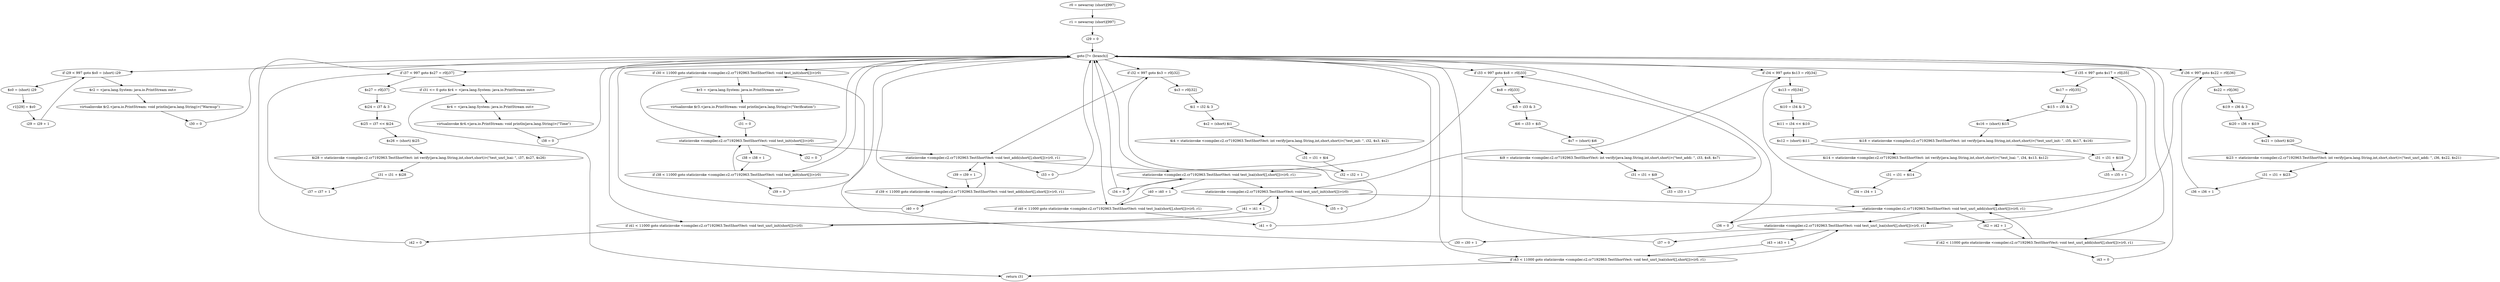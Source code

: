digraph "unitGraph" {
    "r0 = newarray (short)[997]"
    "r1 = newarray (short)[997]"
    "i29 = 0"
    "goto [?= (branch)]"
    "$s0 = (short) i29"
    "r1[i29] = $s0"
    "i29 = i29 + 1"
    "if i29 < 997 goto $s0 = (short) i29"
    "$r2 = <java.lang.System: java.io.PrintStream out>"
    "virtualinvoke $r2.<java.io.PrintStream: void println(java.lang.String)>(\"Warmup\")"
    "i30 = 0"
    "staticinvoke <compiler.c2.cr7192963.TestShortVect: void test_init(short[])>(r0)"
    "staticinvoke <compiler.c2.cr7192963.TestShortVect: void test_addi(short[],short[])>(r0, r1)"
    "staticinvoke <compiler.c2.cr7192963.TestShortVect: void test_lsai(short[],short[])>(r0, r1)"
    "staticinvoke <compiler.c2.cr7192963.TestShortVect: void test_unrl_init(short[])>(r0)"
    "staticinvoke <compiler.c2.cr7192963.TestShortVect: void test_unrl_addi(short[],short[])>(r0, r1)"
    "staticinvoke <compiler.c2.cr7192963.TestShortVect: void test_unrl_lsai(short[],short[])>(r0, r1)"
    "i30 = i30 + 1"
    "if i30 < 11000 goto staticinvoke <compiler.c2.cr7192963.TestShortVect: void test_init(short[])>(r0)"
    "$r3 = <java.lang.System: java.io.PrintStream out>"
    "virtualinvoke $r3.<java.io.PrintStream: void println(java.lang.String)>(\"Verification\")"
    "i31 = 0"
    "i32 = 0"
    "$s3 = r0[i32]"
    "$i1 = i32 & 3"
    "$s2 = (short) $i1"
    "$i4 = staticinvoke <compiler.c2.cr7192963.TestShortVect: int verify(java.lang.String,int,short,short)>(\"test_init: \", i32, $s3, $s2)"
    "i31 = i31 + $i4"
    "i32 = i32 + 1"
    "if i32 < 997 goto $s3 = r0[i32]"
    "i33 = 0"
    "$s8 = r0[i33]"
    "$i5 = i33 & 3"
    "$i6 = i33 + $i5"
    "$s7 = (short) $i6"
    "$i9 = staticinvoke <compiler.c2.cr7192963.TestShortVect: int verify(java.lang.String,int,short,short)>(\"test_addi: \", i33, $s8, $s7)"
    "i31 = i31 + $i9"
    "i33 = i33 + 1"
    "if i33 < 997 goto $s8 = r0[i33]"
    "i34 = 0"
    "$s13 = r0[i34]"
    "$i10 = i34 & 3"
    "$i11 = i34 << $i10"
    "$s12 = (short) $i11"
    "$i14 = staticinvoke <compiler.c2.cr7192963.TestShortVect: int verify(java.lang.String,int,short,short)>(\"test_lsai: \", i34, $s13, $s12)"
    "i31 = i31 + $i14"
    "i34 = i34 + 1"
    "if i34 < 997 goto $s13 = r0[i34]"
    "i35 = 0"
    "$s17 = r0[i35]"
    "$i15 = i35 & 3"
    "$s16 = (short) $i15"
    "$i18 = staticinvoke <compiler.c2.cr7192963.TestShortVect: int verify(java.lang.String,int,short,short)>(\"test_unrl_init: \", i35, $s17, $s16)"
    "i31 = i31 + $i18"
    "i35 = i35 + 1"
    "if i35 < 997 goto $s17 = r0[i35]"
    "i36 = 0"
    "$s22 = r0[i36]"
    "$i19 = i36 & 3"
    "$i20 = i36 + $i19"
    "$s21 = (short) $i20"
    "$i23 = staticinvoke <compiler.c2.cr7192963.TestShortVect: int verify(java.lang.String,int,short,short)>(\"test_unrl_addi: \", i36, $s22, $s21)"
    "i31 = i31 + $i23"
    "i36 = i36 + 1"
    "if i36 < 997 goto $s22 = r0[i36]"
    "i37 = 0"
    "$s27 = r0[i37]"
    "$i24 = i37 & 3"
    "$i25 = i37 << $i24"
    "$s26 = (short) $i25"
    "$i28 = staticinvoke <compiler.c2.cr7192963.TestShortVect: int verify(java.lang.String,int,short,short)>(\"test_unrl_lsai: \", i37, $s27, $s26)"
    "i31 = i31 + $i28"
    "i37 = i37 + 1"
    "if i37 < 997 goto $s27 = r0[i37]"
    "if i31 <= 0 goto $r4 = <java.lang.System: java.io.PrintStream out>"
    "return i31"
    "$r4 = <java.lang.System: java.io.PrintStream out>"
    "virtualinvoke $r4.<java.io.PrintStream: void println(java.lang.String)>(\"Time\")"
    "i38 = 0"
    "i38 = i38 + 1"
    "if i38 < 11000 goto staticinvoke <compiler.c2.cr7192963.TestShortVect: void test_init(short[])>(r0)"
    "i39 = 0"
    "i39 = i39 + 1"
    "if i39 < 11000 goto staticinvoke <compiler.c2.cr7192963.TestShortVect: void test_addi(short[],short[])>(r0, r1)"
    "i40 = 0"
    "i40 = i40 + 1"
    "if i40 < 11000 goto staticinvoke <compiler.c2.cr7192963.TestShortVect: void test_lsai(short[],short[])>(r0, r1)"
    "i41 = 0"
    "i41 = i41 + 1"
    "if i41 < 11000 goto staticinvoke <compiler.c2.cr7192963.TestShortVect: void test_unrl_init(short[])>(r0)"
    "i42 = 0"
    "i42 = i42 + 1"
    "if i42 < 11000 goto staticinvoke <compiler.c2.cr7192963.TestShortVect: void test_unrl_addi(short[],short[])>(r0, r1)"
    "i43 = 0"
    "i43 = i43 + 1"
    "if i43 < 11000 goto staticinvoke <compiler.c2.cr7192963.TestShortVect: void test_unrl_lsai(short[],short[])>(r0, r1)"
    "r0 = newarray (short)[997]"->"r1 = newarray (short)[997]";
    "r1 = newarray (short)[997]"->"i29 = 0";
    "i29 = 0"->"goto [?= (branch)]";
    "goto [?= (branch)]"->"if i29 < 997 goto $s0 = (short) i29";
    "$s0 = (short) i29"->"r1[i29] = $s0";
    "r1[i29] = $s0"->"i29 = i29 + 1";
    "i29 = i29 + 1"->"if i29 < 997 goto $s0 = (short) i29";
    "if i29 < 997 goto $s0 = (short) i29"->"$r2 = <java.lang.System: java.io.PrintStream out>";
    "if i29 < 997 goto $s0 = (short) i29"->"$s0 = (short) i29";
    "$r2 = <java.lang.System: java.io.PrintStream out>"->"virtualinvoke $r2.<java.io.PrintStream: void println(java.lang.String)>(\"Warmup\")";
    "virtualinvoke $r2.<java.io.PrintStream: void println(java.lang.String)>(\"Warmup\")"->"i30 = 0";
    "i30 = 0"->"goto [?= (branch)]";
    "goto [?= (branch)]"->"if i30 < 11000 goto staticinvoke <compiler.c2.cr7192963.TestShortVect: void test_init(short[])>(r0)";
    "staticinvoke <compiler.c2.cr7192963.TestShortVect: void test_init(short[])>(r0)"->"staticinvoke <compiler.c2.cr7192963.TestShortVect: void test_addi(short[],short[])>(r0, r1)";
    "staticinvoke <compiler.c2.cr7192963.TestShortVect: void test_addi(short[],short[])>(r0, r1)"->"staticinvoke <compiler.c2.cr7192963.TestShortVect: void test_lsai(short[],short[])>(r0, r1)";
    "staticinvoke <compiler.c2.cr7192963.TestShortVect: void test_lsai(short[],short[])>(r0, r1)"->"staticinvoke <compiler.c2.cr7192963.TestShortVect: void test_unrl_init(short[])>(r0)";
    "staticinvoke <compiler.c2.cr7192963.TestShortVect: void test_unrl_init(short[])>(r0)"->"staticinvoke <compiler.c2.cr7192963.TestShortVect: void test_unrl_addi(short[],short[])>(r0, r1)";
    "staticinvoke <compiler.c2.cr7192963.TestShortVect: void test_unrl_addi(short[],short[])>(r0, r1)"->"staticinvoke <compiler.c2.cr7192963.TestShortVect: void test_unrl_lsai(short[],short[])>(r0, r1)";
    "staticinvoke <compiler.c2.cr7192963.TestShortVect: void test_unrl_lsai(short[],short[])>(r0, r1)"->"i30 = i30 + 1";
    "i30 = i30 + 1"->"if i30 < 11000 goto staticinvoke <compiler.c2.cr7192963.TestShortVect: void test_init(short[])>(r0)";
    "if i30 < 11000 goto staticinvoke <compiler.c2.cr7192963.TestShortVect: void test_init(short[])>(r0)"->"$r3 = <java.lang.System: java.io.PrintStream out>";
    "if i30 < 11000 goto staticinvoke <compiler.c2.cr7192963.TestShortVect: void test_init(short[])>(r0)"->"staticinvoke <compiler.c2.cr7192963.TestShortVect: void test_init(short[])>(r0)";
    "$r3 = <java.lang.System: java.io.PrintStream out>"->"virtualinvoke $r3.<java.io.PrintStream: void println(java.lang.String)>(\"Verification\")";
    "virtualinvoke $r3.<java.io.PrintStream: void println(java.lang.String)>(\"Verification\")"->"i31 = 0";
    "i31 = 0"->"staticinvoke <compiler.c2.cr7192963.TestShortVect: void test_init(short[])>(r0)";
    "staticinvoke <compiler.c2.cr7192963.TestShortVect: void test_init(short[])>(r0)"->"i32 = 0";
    "i32 = 0"->"goto [?= (branch)]";
    "goto [?= (branch)]"->"if i32 < 997 goto $s3 = r0[i32]";
    "$s3 = r0[i32]"->"$i1 = i32 & 3";
    "$i1 = i32 & 3"->"$s2 = (short) $i1";
    "$s2 = (short) $i1"->"$i4 = staticinvoke <compiler.c2.cr7192963.TestShortVect: int verify(java.lang.String,int,short,short)>(\"test_init: \", i32, $s3, $s2)";
    "$i4 = staticinvoke <compiler.c2.cr7192963.TestShortVect: int verify(java.lang.String,int,short,short)>(\"test_init: \", i32, $s3, $s2)"->"i31 = i31 + $i4";
    "i31 = i31 + $i4"->"i32 = i32 + 1";
    "i32 = i32 + 1"->"if i32 < 997 goto $s3 = r0[i32]";
    "if i32 < 997 goto $s3 = r0[i32]"->"staticinvoke <compiler.c2.cr7192963.TestShortVect: void test_addi(short[],short[])>(r0, r1)";
    "if i32 < 997 goto $s3 = r0[i32]"->"$s3 = r0[i32]";
    "staticinvoke <compiler.c2.cr7192963.TestShortVect: void test_addi(short[],short[])>(r0, r1)"->"i33 = 0";
    "i33 = 0"->"goto [?= (branch)]";
    "goto [?= (branch)]"->"if i33 < 997 goto $s8 = r0[i33]";
    "$s8 = r0[i33]"->"$i5 = i33 & 3";
    "$i5 = i33 & 3"->"$i6 = i33 + $i5";
    "$i6 = i33 + $i5"->"$s7 = (short) $i6";
    "$s7 = (short) $i6"->"$i9 = staticinvoke <compiler.c2.cr7192963.TestShortVect: int verify(java.lang.String,int,short,short)>(\"test_addi: \", i33, $s8, $s7)";
    "$i9 = staticinvoke <compiler.c2.cr7192963.TestShortVect: int verify(java.lang.String,int,short,short)>(\"test_addi: \", i33, $s8, $s7)"->"i31 = i31 + $i9";
    "i31 = i31 + $i9"->"i33 = i33 + 1";
    "i33 = i33 + 1"->"if i33 < 997 goto $s8 = r0[i33]";
    "if i33 < 997 goto $s8 = r0[i33]"->"staticinvoke <compiler.c2.cr7192963.TestShortVect: void test_lsai(short[],short[])>(r0, r1)";
    "if i33 < 997 goto $s8 = r0[i33]"->"$s8 = r0[i33]";
    "staticinvoke <compiler.c2.cr7192963.TestShortVect: void test_lsai(short[],short[])>(r0, r1)"->"i34 = 0";
    "i34 = 0"->"goto [?= (branch)]";
    "goto [?= (branch)]"->"if i34 < 997 goto $s13 = r0[i34]";
    "$s13 = r0[i34]"->"$i10 = i34 & 3";
    "$i10 = i34 & 3"->"$i11 = i34 << $i10";
    "$i11 = i34 << $i10"->"$s12 = (short) $i11";
    "$s12 = (short) $i11"->"$i14 = staticinvoke <compiler.c2.cr7192963.TestShortVect: int verify(java.lang.String,int,short,short)>(\"test_lsai: \", i34, $s13, $s12)";
    "$i14 = staticinvoke <compiler.c2.cr7192963.TestShortVect: int verify(java.lang.String,int,short,short)>(\"test_lsai: \", i34, $s13, $s12)"->"i31 = i31 + $i14";
    "i31 = i31 + $i14"->"i34 = i34 + 1";
    "i34 = i34 + 1"->"if i34 < 997 goto $s13 = r0[i34]";
    "if i34 < 997 goto $s13 = r0[i34]"->"staticinvoke <compiler.c2.cr7192963.TestShortVect: void test_unrl_init(short[])>(r0)";
    "if i34 < 997 goto $s13 = r0[i34]"->"$s13 = r0[i34]";
    "staticinvoke <compiler.c2.cr7192963.TestShortVect: void test_unrl_init(short[])>(r0)"->"i35 = 0";
    "i35 = 0"->"goto [?= (branch)]";
    "goto [?= (branch)]"->"if i35 < 997 goto $s17 = r0[i35]";
    "$s17 = r0[i35]"->"$i15 = i35 & 3";
    "$i15 = i35 & 3"->"$s16 = (short) $i15";
    "$s16 = (short) $i15"->"$i18 = staticinvoke <compiler.c2.cr7192963.TestShortVect: int verify(java.lang.String,int,short,short)>(\"test_unrl_init: \", i35, $s17, $s16)";
    "$i18 = staticinvoke <compiler.c2.cr7192963.TestShortVect: int verify(java.lang.String,int,short,short)>(\"test_unrl_init: \", i35, $s17, $s16)"->"i31 = i31 + $i18";
    "i31 = i31 + $i18"->"i35 = i35 + 1";
    "i35 = i35 + 1"->"if i35 < 997 goto $s17 = r0[i35]";
    "if i35 < 997 goto $s17 = r0[i35]"->"staticinvoke <compiler.c2.cr7192963.TestShortVect: void test_unrl_addi(short[],short[])>(r0, r1)";
    "if i35 < 997 goto $s17 = r0[i35]"->"$s17 = r0[i35]";
    "staticinvoke <compiler.c2.cr7192963.TestShortVect: void test_unrl_addi(short[],short[])>(r0, r1)"->"i36 = 0";
    "i36 = 0"->"goto [?= (branch)]";
    "goto [?= (branch)]"->"if i36 < 997 goto $s22 = r0[i36]";
    "$s22 = r0[i36]"->"$i19 = i36 & 3";
    "$i19 = i36 & 3"->"$i20 = i36 + $i19";
    "$i20 = i36 + $i19"->"$s21 = (short) $i20";
    "$s21 = (short) $i20"->"$i23 = staticinvoke <compiler.c2.cr7192963.TestShortVect: int verify(java.lang.String,int,short,short)>(\"test_unrl_addi: \", i36, $s22, $s21)";
    "$i23 = staticinvoke <compiler.c2.cr7192963.TestShortVect: int verify(java.lang.String,int,short,short)>(\"test_unrl_addi: \", i36, $s22, $s21)"->"i31 = i31 + $i23";
    "i31 = i31 + $i23"->"i36 = i36 + 1";
    "i36 = i36 + 1"->"if i36 < 997 goto $s22 = r0[i36]";
    "if i36 < 997 goto $s22 = r0[i36]"->"staticinvoke <compiler.c2.cr7192963.TestShortVect: void test_unrl_lsai(short[],short[])>(r0, r1)";
    "if i36 < 997 goto $s22 = r0[i36]"->"$s22 = r0[i36]";
    "staticinvoke <compiler.c2.cr7192963.TestShortVect: void test_unrl_lsai(short[],short[])>(r0, r1)"->"i37 = 0";
    "i37 = 0"->"goto [?= (branch)]";
    "goto [?= (branch)]"->"if i37 < 997 goto $s27 = r0[i37]";
    "$s27 = r0[i37]"->"$i24 = i37 & 3";
    "$i24 = i37 & 3"->"$i25 = i37 << $i24";
    "$i25 = i37 << $i24"->"$s26 = (short) $i25";
    "$s26 = (short) $i25"->"$i28 = staticinvoke <compiler.c2.cr7192963.TestShortVect: int verify(java.lang.String,int,short,short)>(\"test_unrl_lsai: \", i37, $s27, $s26)";
    "$i28 = staticinvoke <compiler.c2.cr7192963.TestShortVect: int verify(java.lang.String,int,short,short)>(\"test_unrl_lsai: \", i37, $s27, $s26)"->"i31 = i31 + $i28";
    "i31 = i31 + $i28"->"i37 = i37 + 1";
    "i37 = i37 + 1"->"if i37 < 997 goto $s27 = r0[i37]";
    "if i37 < 997 goto $s27 = r0[i37]"->"if i31 <= 0 goto $r4 = <java.lang.System: java.io.PrintStream out>";
    "if i37 < 997 goto $s27 = r0[i37]"->"$s27 = r0[i37]";
    "if i31 <= 0 goto $r4 = <java.lang.System: java.io.PrintStream out>"->"return i31";
    "if i31 <= 0 goto $r4 = <java.lang.System: java.io.PrintStream out>"->"$r4 = <java.lang.System: java.io.PrintStream out>";
    "$r4 = <java.lang.System: java.io.PrintStream out>"->"virtualinvoke $r4.<java.io.PrintStream: void println(java.lang.String)>(\"Time\")";
    "virtualinvoke $r4.<java.io.PrintStream: void println(java.lang.String)>(\"Time\")"->"i38 = 0";
    "i38 = 0"->"goto [?= (branch)]";
    "goto [?= (branch)]"->"if i38 < 11000 goto staticinvoke <compiler.c2.cr7192963.TestShortVect: void test_init(short[])>(r0)";
    "staticinvoke <compiler.c2.cr7192963.TestShortVect: void test_init(short[])>(r0)"->"i38 = i38 + 1";
    "i38 = i38 + 1"->"if i38 < 11000 goto staticinvoke <compiler.c2.cr7192963.TestShortVect: void test_init(short[])>(r0)";
    "if i38 < 11000 goto staticinvoke <compiler.c2.cr7192963.TestShortVect: void test_init(short[])>(r0)"->"i39 = 0";
    "if i38 < 11000 goto staticinvoke <compiler.c2.cr7192963.TestShortVect: void test_init(short[])>(r0)"->"staticinvoke <compiler.c2.cr7192963.TestShortVect: void test_init(short[])>(r0)";
    "i39 = 0"->"goto [?= (branch)]";
    "goto [?= (branch)]"->"if i39 < 11000 goto staticinvoke <compiler.c2.cr7192963.TestShortVect: void test_addi(short[],short[])>(r0, r1)";
    "staticinvoke <compiler.c2.cr7192963.TestShortVect: void test_addi(short[],short[])>(r0, r1)"->"i39 = i39 + 1";
    "i39 = i39 + 1"->"if i39 < 11000 goto staticinvoke <compiler.c2.cr7192963.TestShortVect: void test_addi(short[],short[])>(r0, r1)";
    "if i39 < 11000 goto staticinvoke <compiler.c2.cr7192963.TestShortVect: void test_addi(short[],short[])>(r0, r1)"->"i40 = 0";
    "if i39 < 11000 goto staticinvoke <compiler.c2.cr7192963.TestShortVect: void test_addi(short[],short[])>(r0, r1)"->"staticinvoke <compiler.c2.cr7192963.TestShortVect: void test_addi(short[],short[])>(r0, r1)";
    "i40 = 0"->"goto [?= (branch)]";
    "goto [?= (branch)]"->"if i40 < 11000 goto staticinvoke <compiler.c2.cr7192963.TestShortVect: void test_lsai(short[],short[])>(r0, r1)";
    "staticinvoke <compiler.c2.cr7192963.TestShortVect: void test_lsai(short[],short[])>(r0, r1)"->"i40 = i40 + 1";
    "i40 = i40 + 1"->"if i40 < 11000 goto staticinvoke <compiler.c2.cr7192963.TestShortVect: void test_lsai(short[],short[])>(r0, r1)";
    "if i40 < 11000 goto staticinvoke <compiler.c2.cr7192963.TestShortVect: void test_lsai(short[],short[])>(r0, r1)"->"i41 = 0";
    "if i40 < 11000 goto staticinvoke <compiler.c2.cr7192963.TestShortVect: void test_lsai(short[],short[])>(r0, r1)"->"staticinvoke <compiler.c2.cr7192963.TestShortVect: void test_lsai(short[],short[])>(r0, r1)";
    "i41 = 0"->"goto [?= (branch)]";
    "goto [?= (branch)]"->"if i41 < 11000 goto staticinvoke <compiler.c2.cr7192963.TestShortVect: void test_unrl_init(short[])>(r0)";
    "staticinvoke <compiler.c2.cr7192963.TestShortVect: void test_unrl_init(short[])>(r0)"->"i41 = i41 + 1";
    "i41 = i41 + 1"->"if i41 < 11000 goto staticinvoke <compiler.c2.cr7192963.TestShortVect: void test_unrl_init(short[])>(r0)";
    "if i41 < 11000 goto staticinvoke <compiler.c2.cr7192963.TestShortVect: void test_unrl_init(short[])>(r0)"->"i42 = 0";
    "if i41 < 11000 goto staticinvoke <compiler.c2.cr7192963.TestShortVect: void test_unrl_init(short[])>(r0)"->"staticinvoke <compiler.c2.cr7192963.TestShortVect: void test_unrl_init(short[])>(r0)";
    "i42 = 0"->"goto [?= (branch)]";
    "goto [?= (branch)]"->"if i42 < 11000 goto staticinvoke <compiler.c2.cr7192963.TestShortVect: void test_unrl_addi(short[],short[])>(r0, r1)";
    "staticinvoke <compiler.c2.cr7192963.TestShortVect: void test_unrl_addi(short[],short[])>(r0, r1)"->"i42 = i42 + 1";
    "i42 = i42 + 1"->"if i42 < 11000 goto staticinvoke <compiler.c2.cr7192963.TestShortVect: void test_unrl_addi(short[],short[])>(r0, r1)";
    "if i42 < 11000 goto staticinvoke <compiler.c2.cr7192963.TestShortVect: void test_unrl_addi(short[],short[])>(r0, r1)"->"i43 = 0";
    "if i42 < 11000 goto staticinvoke <compiler.c2.cr7192963.TestShortVect: void test_unrl_addi(short[],short[])>(r0, r1)"->"staticinvoke <compiler.c2.cr7192963.TestShortVect: void test_unrl_addi(short[],short[])>(r0, r1)";
    "i43 = 0"->"goto [?= (branch)]";
    "goto [?= (branch)]"->"if i43 < 11000 goto staticinvoke <compiler.c2.cr7192963.TestShortVect: void test_unrl_lsai(short[],short[])>(r0, r1)";
    "staticinvoke <compiler.c2.cr7192963.TestShortVect: void test_unrl_lsai(short[],short[])>(r0, r1)"->"i43 = i43 + 1";
    "i43 = i43 + 1"->"if i43 < 11000 goto staticinvoke <compiler.c2.cr7192963.TestShortVect: void test_unrl_lsai(short[],short[])>(r0, r1)";
    "if i43 < 11000 goto staticinvoke <compiler.c2.cr7192963.TestShortVect: void test_unrl_lsai(short[],short[])>(r0, r1)"->"return i31";
    "if i43 < 11000 goto staticinvoke <compiler.c2.cr7192963.TestShortVect: void test_unrl_lsai(short[],short[])>(r0, r1)"->"staticinvoke <compiler.c2.cr7192963.TestShortVect: void test_unrl_lsai(short[],short[])>(r0, r1)";
}
